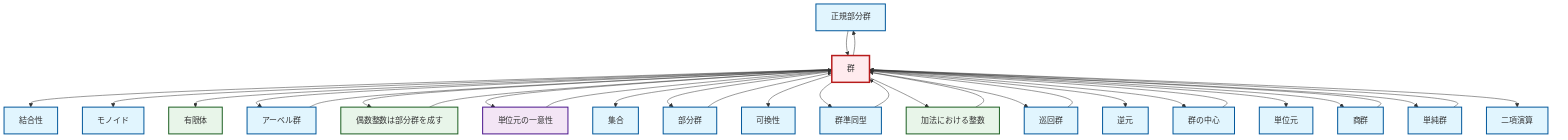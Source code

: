 graph TD
    classDef definition fill:#e1f5fe,stroke:#01579b,stroke-width:2px
    classDef theorem fill:#f3e5f5,stroke:#4a148c,stroke-width:2px
    classDef axiom fill:#fff3e0,stroke:#e65100,stroke-width:2px
    classDef example fill:#e8f5e9,stroke:#1b5e20,stroke-width:2px
    classDef current fill:#ffebee,stroke:#b71c1c,stroke-width:3px
    def-normal-subgroup["正規部分群"]:::definition
    def-set["集合"]:::definition
    def-binary-operation["二項演算"]:::definition
    def-subgroup["部分群"]:::definition
    ex-finite-field["有限体"]:::example
    def-cyclic-group["巡回群"]:::definition
    def-monoid["モノイド"]:::definition
    def-center-of-group["群の中心"]:::definition
    def-quotient-group["商群"]:::definition
    ex-even-integers-subgroup["偶数整数は部分群を成す"]:::example
    def-identity-element["単位元"]:::definition
    ex-integers-addition["加法における整数"]:::example
    def-homomorphism["群準同型"]:::definition
    thm-unique-identity["単位元の一意性"]:::theorem
    def-abelian-group["アーベル群"]:::definition
    def-commutativity["可換性"]:::definition
    def-inverse-element["逆元"]:::definition
    def-group["群"]:::definition
    def-simple-group["単純群"]:::definition
    def-associativity["結合性"]:::definition
    def-group --> def-associativity
    ex-even-integers-subgroup --> def-group
    def-cyclic-group --> def-group
    def-group --> def-normal-subgroup
    def-group --> def-monoid
    def-subgroup --> def-group
    def-group --> ex-finite-field
    thm-unique-identity --> def-group
    def-group --> def-abelian-group
    def-homomorphism --> def-group
    def-group --> ex-even-integers-subgroup
    ex-integers-addition --> def-group
    def-group --> thm-unique-identity
    def-group --> def-set
    def-group --> def-subgroup
    def-group --> def-commutativity
    def-group --> def-homomorphism
    def-group --> ex-integers-addition
    def-group --> def-cyclic-group
    def-normal-subgroup --> def-group
    def-abelian-group --> def-group
    def-group --> def-inverse-element
    def-group --> def-center-of-group
    def-group --> def-identity-element
    def-group --> def-quotient-group
    def-quotient-group --> def-group
    def-simple-group --> def-group
    def-center-of-group --> def-group
    def-group --> def-simple-group
    def-group --> def-binary-operation
    class def-group current